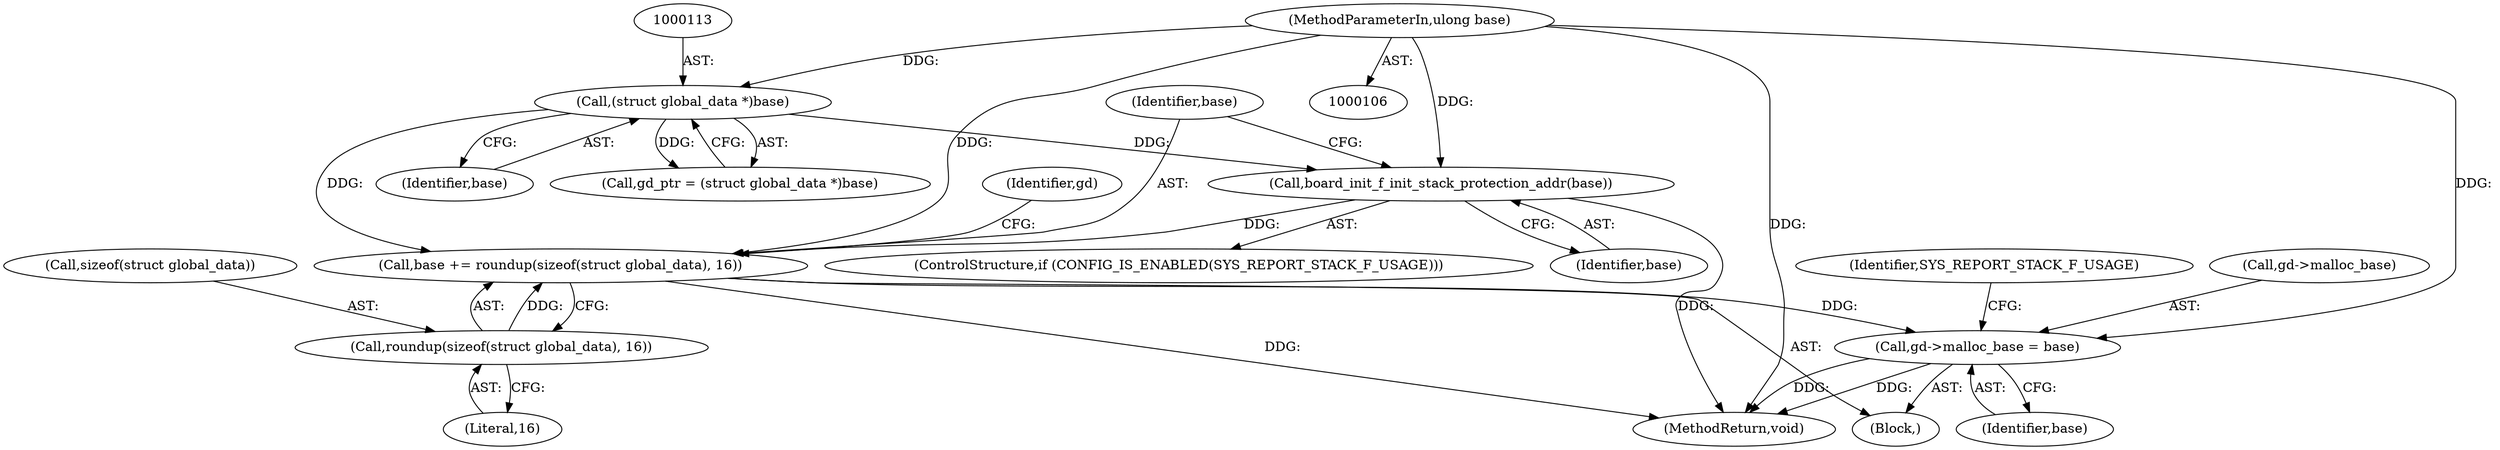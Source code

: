 digraph "0_u-boot_master_14@API" {
"1000134" [label="(Call,gd->malloc_base = base)"];
"1000128" [label="(Call,base += roundup(sizeof(struct global_data), 16))"];
"1000130" [label="(Call,roundup(sizeof(struct global_data), 16))"];
"1000112" [label="(Call,(struct global_data *)base)"];
"1000107" [label="(MethodParameterIn,ulong base)"];
"1000126" [label="(Call,board_init_f_init_stack_protection_addr(base))"];
"1000126" [label="(Call,board_init_f_init_stack_protection_addr(base))"];
"1000128" [label="(Call,base += roundup(sizeof(struct global_data), 16))"];
"1000130" [label="(Call,roundup(sizeof(struct global_data), 16))"];
"1000143" [label="(MethodReturn,void)"];
"1000141" [label="(Identifier,SYS_REPORT_STACK_F_USAGE)"];
"1000110" [label="(Call,gd_ptr = (struct global_data *)base)"];
"1000136" [label="(Identifier,gd)"];
"1000138" [label="(Identifier,base)"];
"1000135" [label="(Call,gd->malloc_base)"];
"1000108" [label="(Block,)"];
"1000129" [label="(Identifier,base)"];
"1000133" [label="(Literal,16)"];
"1000131" [label="(Call,sizeof(struct global_data))"];
"1000107" [label="(MethodParameterIn,ulong base)"];
"1000127" [label="(Identifier,base)"];
"1000112" [label="(Call,(struct global_data *)base)"];
"1000134" [label="(Call,gd->malloc_base = base)"];
"1000114" [label="(Identifier,base)"];
"1000123" [label="(ControlStructure,if (CONFIG_IS_ENABLED(SYS_REPORT_STACK_F_USAGE)))"];
"1000134" -> "1000108"  [label="AST: "];
"1000134" -> "1000138"  [label="CFG: "];
"1000135" -> "1000134"  [label="AST: "];
"1000138" -> "1000134"  [label="AST: "];
"1000141" -> "1000134"  [label="CFG: "];
"1000134" -> "1000143"  [label="DDG: "];
"1000134" -> "1000143"  [label="DDG: "];
"1000128" -> "1000134"  [label="DDG: "];
"1000107" -> "1000134"  [label="DDG: "];
"1000128" -> "1000108"  [label="AST: "];
"1000128" -> "1000130"  [label="CFG: "];
"1000129" -> "1000128"  [label="AST: "];
"1000130" -> "1000128"  [label="AST: "];
"1000136" -> "1000128"  [label="CFG: "];
"1000128" -> "1000143"  [label="DDG: "];
"1000130" -> "1000128"  [label="DDG: "];
"1000112" -> "1000128"  [label="DDG: "];
"1000126" -> "1000128"  [label="DDG: "];
"1000107" -> "1000128"  [label="DDG: "];
"1000130" -> "1000133"  [label="CFG: "];
"1000131" -> "1000130"  [label="AST: "];
"1000133" -> "1000130"  [label="AST: "];
"1000112" -> "1000110"  [label="AST: "];
"1000112" -> "1000114"  [label="CFG: "];
"1000113" -> "1000112"  [label="AST: "];
"1000114" -> "1000112"  [label="AST: "];
"1000110" -> "1000112"  [label="CFG: "];
"1000112" -> "1000110"  [label="DDG: "];
"1000107" -> "1000112"  [label="DDG: "];
"1000112" -> "1000126"  [label="DDG: "];
"1000107" -> "1000106"  [label="AST: "];
"1000107" -> "1000143"  [label="DDG: "];
"1000107" -> "1000126"  [label="DDG: "];
"1000126" -> "1000123"  [label="AST: "];
"1000126" -> "1000127"  [label="CFG: "];
"1000127" -> "1000126"  [label="AST: "];
"1000129" -> "1000126"  [label="CFG: "];
"1000126" -> "1000143"  [label="DDG: "];
}
